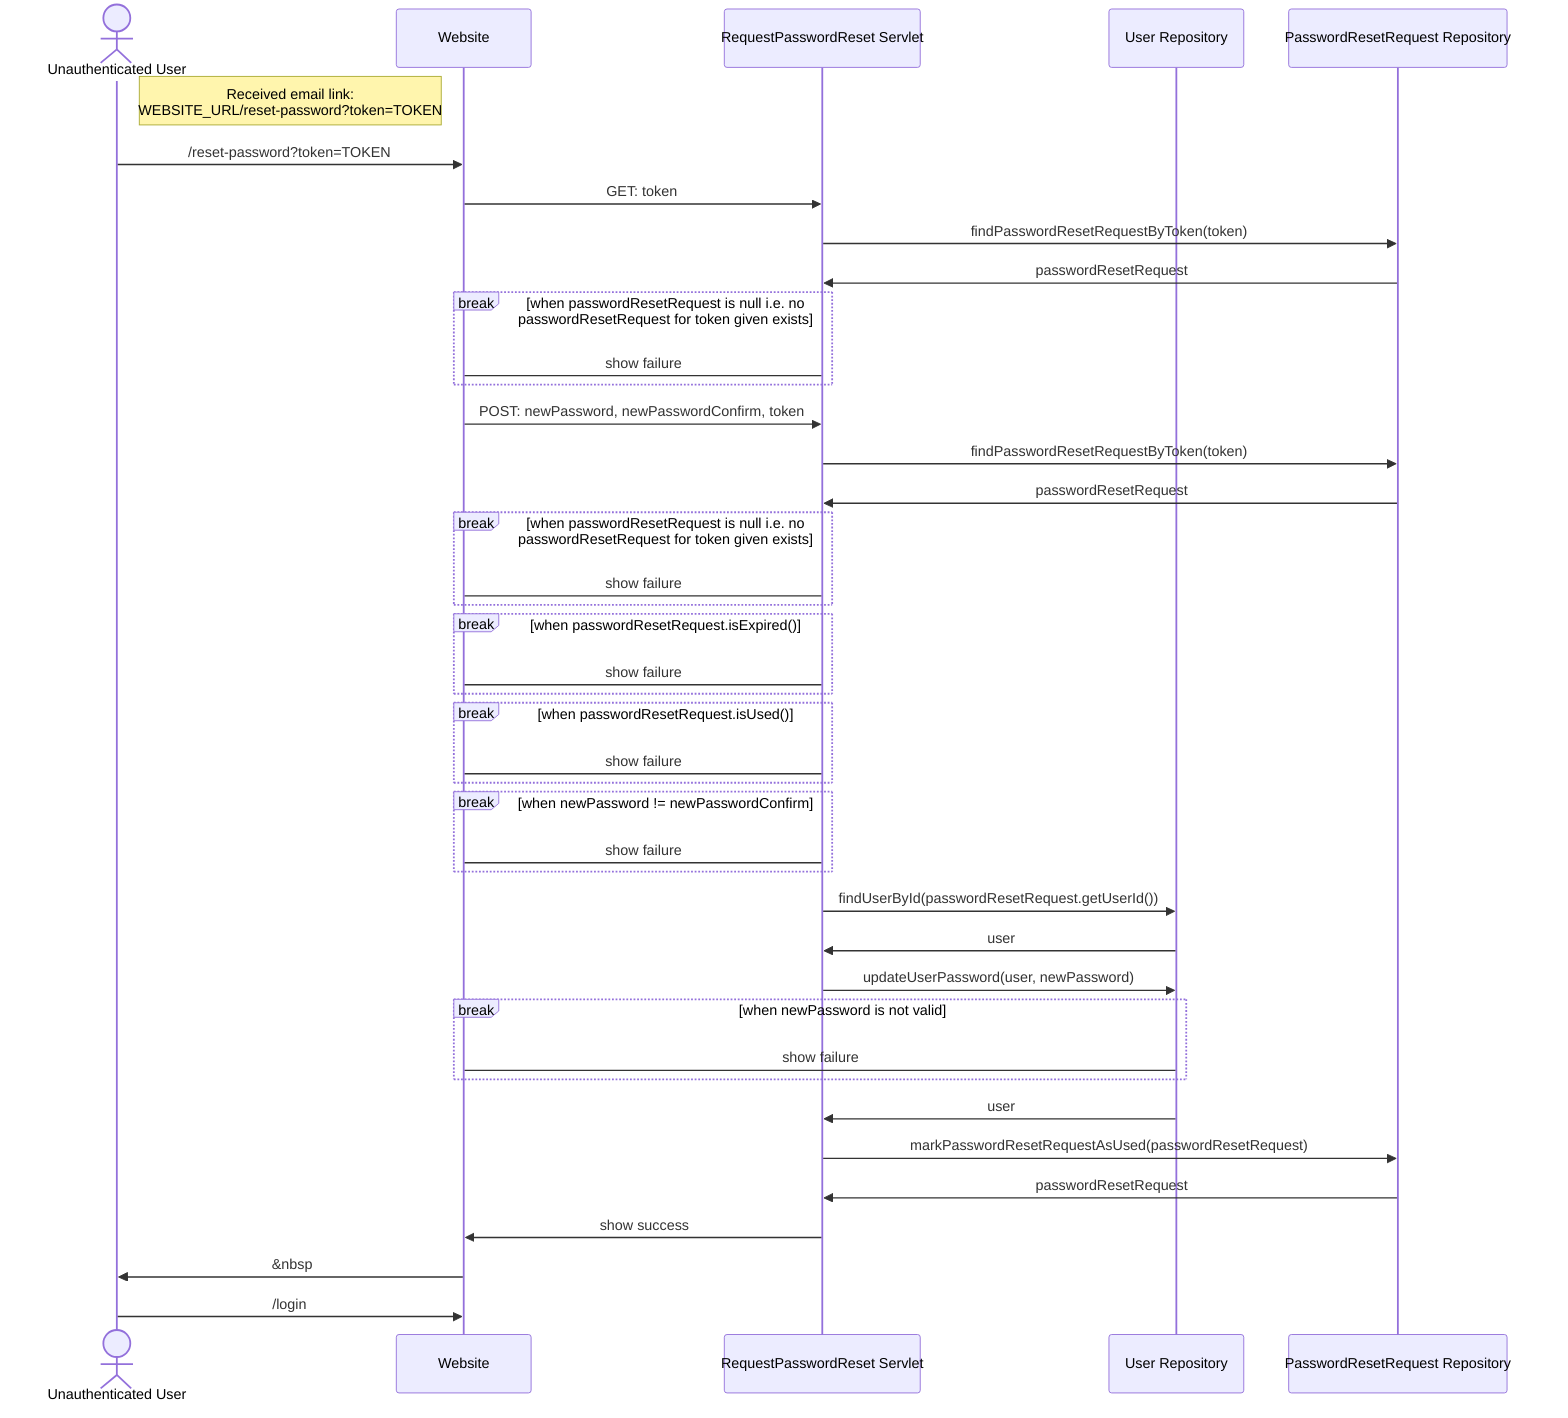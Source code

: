 sequenceDiagram

Actor unauthenticatedUser as Unauthenticated User
Participant website as Website
Participant requestPasswordResetServlet as RequestPasswordReset Servlet
Participant userRepository as User Repository
Participant passwordResetRequestRepository as PasswordResetRequest Repository

Note right of unauthenticatedUser: Received email link:<br/>WEBSITE_URL/reset-password?token=TOKEN

unauthenticatedUser->>website: /reset-password?token=TOKEN
website->>requestPasswordResetServlet: GET: token
requestPasswordResetServlet->>passwordResetRequestRepository: findPasswordResetRequestByToken(token)

passwordResetRequestRepository->>requestPasswordResetServlet: passwordResetRequest
break when passwordResetRequest is null i.e. no passwordResetRequest for token given exists
requestPasswordResetServlet->website: show failure
end

website->>requestPasswordResetServlet: POST: newPassword, newPasswordConfirm, token
requestPasswordResetServlet->>passwordResetRequestRepository: findPasswordResetRequestByToken(token)
passwordResetRequestRepository->>requestPasswordResetServlet: passwordResetRequest
break when passwordResetRequest is null i.e. no passwordResetRequest for token given exists
requestPasswordResetServlet->website: show failure
end

break when passwordResetRequest.isExpired()
requestPasswordResetServlet->website: show failure
end

break when passwordResetRequest.isUsed()
requestPasswordResetServlet->website: show failure
end

break when newPassword != newPasswordConfirm
requestPasswordResetServlet->website: show failure
end

requestPasswordResetServlet->>userRepository: findUserById(passwordResetRequest.getUserId())

userRepository->>requestPasswordResetServlet: user
requestPasswordResetServlet->>userRepository: updateUserPassword(user, newPassword)

break when newPassword is not valid
userRepository->website: show failure
end


userRepository->>requestPasswordResetServlet: user
requestPasswordResetServlet->>passwordResetRequestRepository: markPasswordResetRequestAsUsed(passwordResetRequest)

passwordResetRequestRepository->>requestPasswordResetServlet: passwordResetRequest
requestPasswordResetServlet->>website: show success

website->>unauthenticatedUser: &nbsp;

unauthenticatedUser->>website: /login